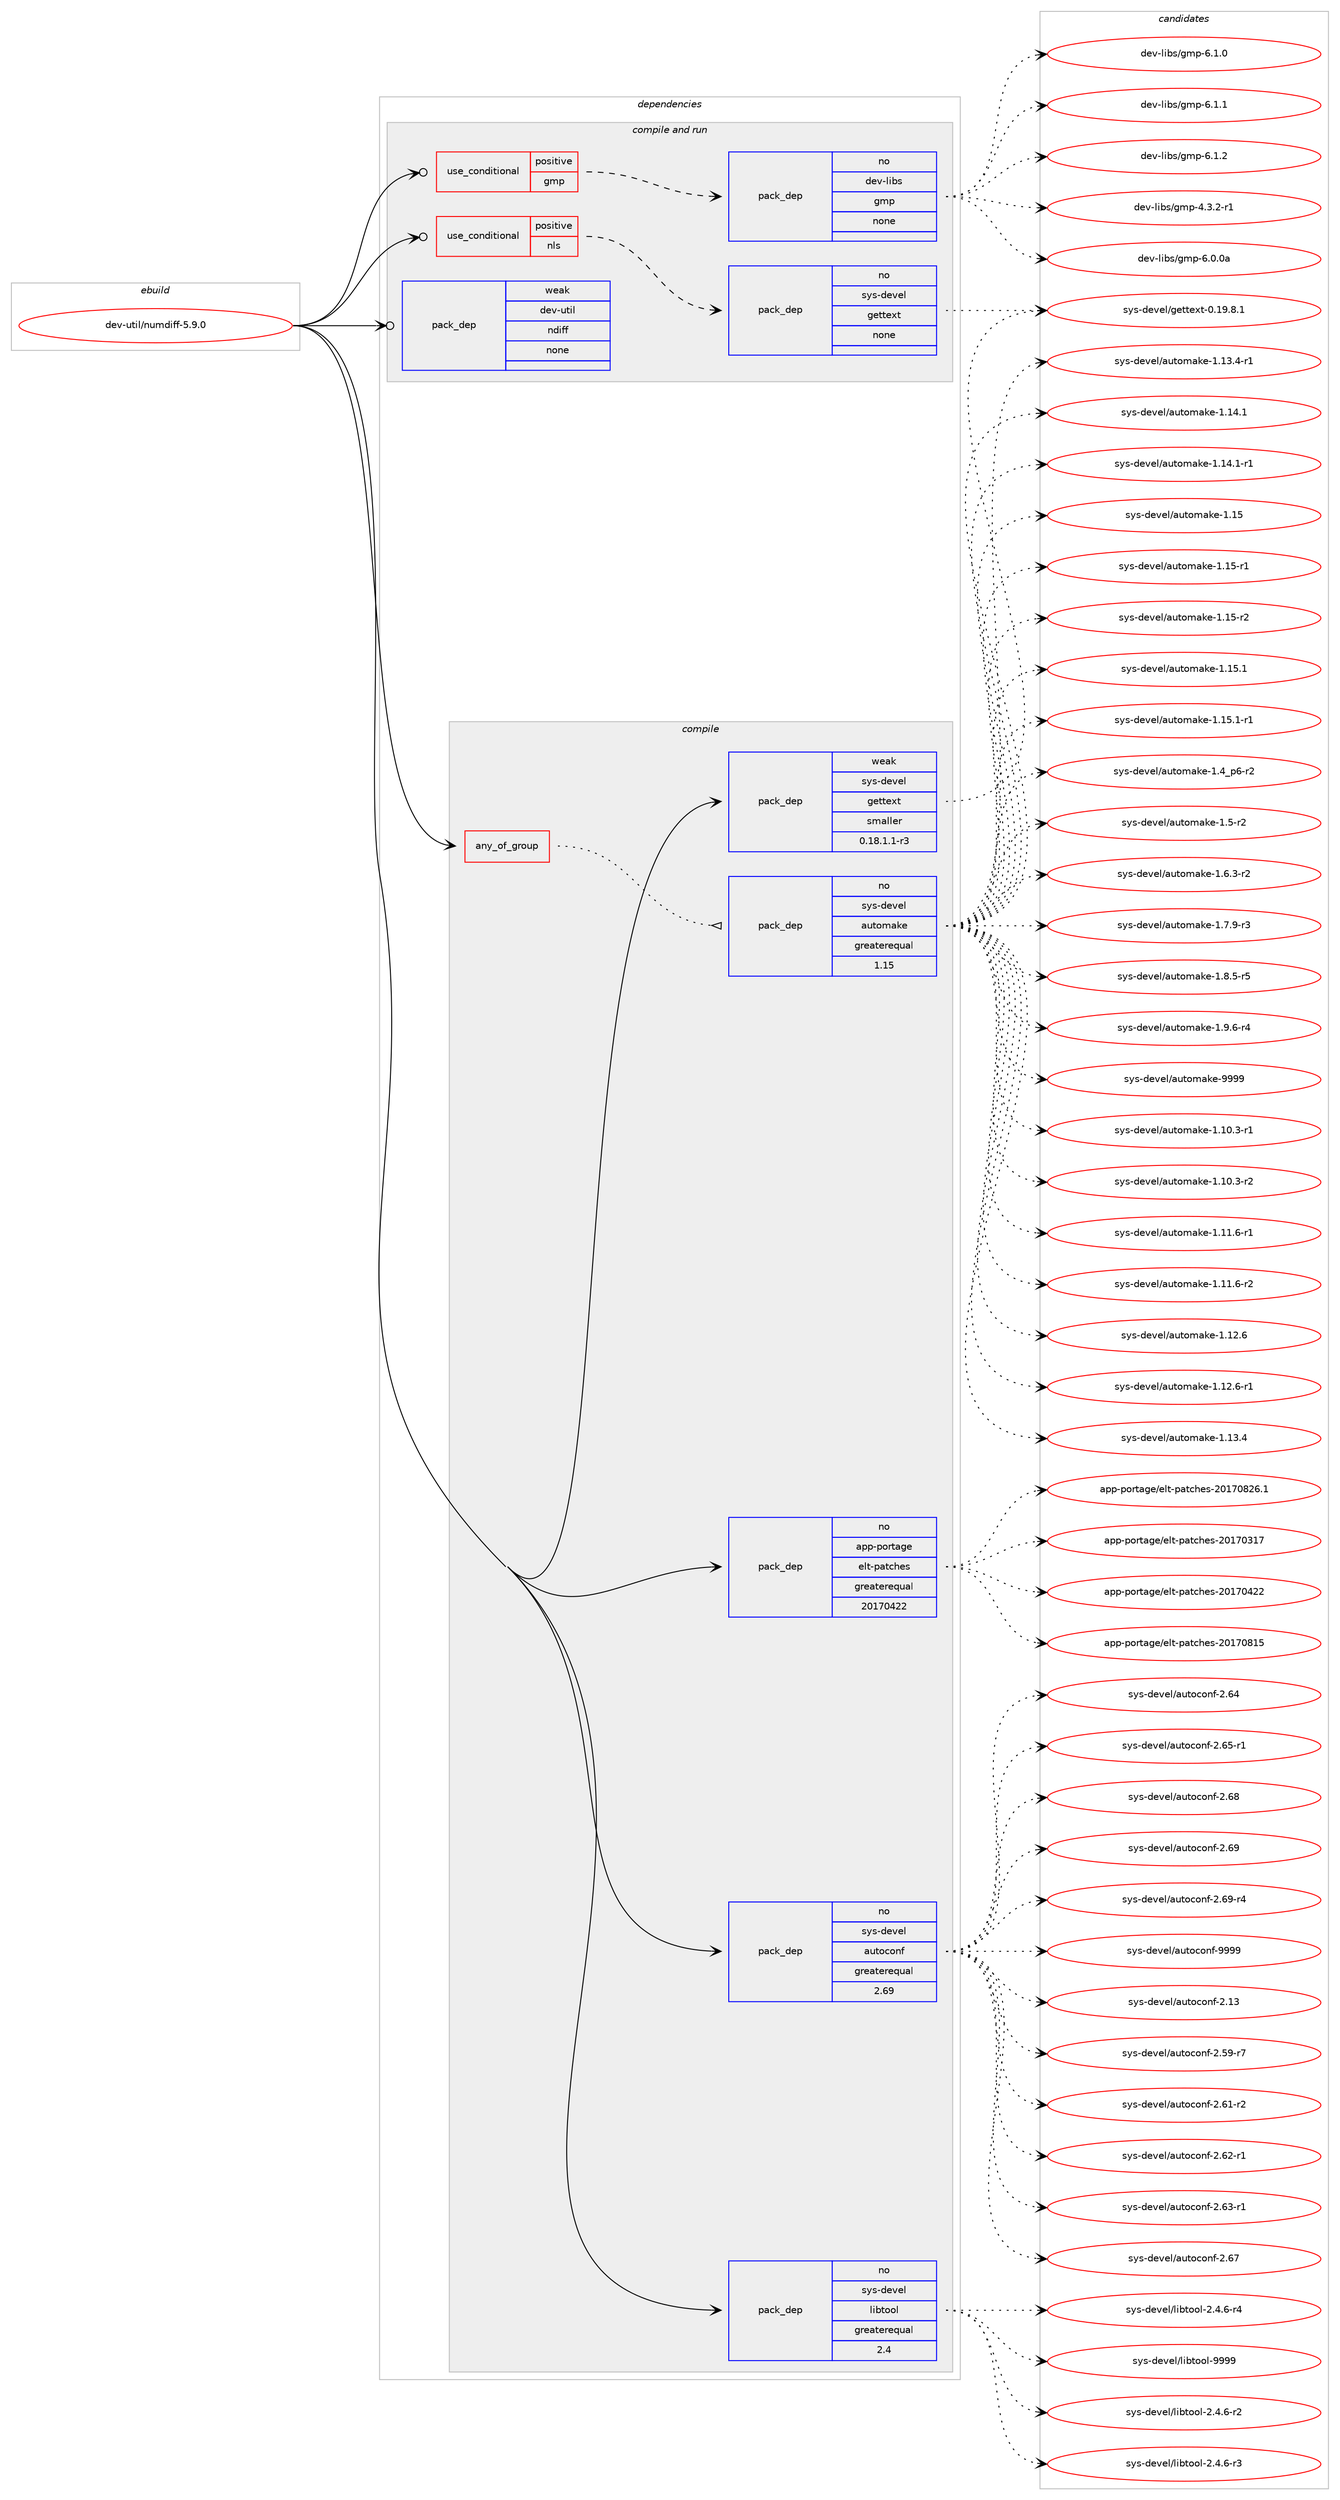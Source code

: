 digraph prolog {

# *************
# Graph options
# *************

newrank=true;
concentrate=true;
compound=true;
graph [rankdir=LR,fontname=Helvetica,fontsize=10,ranksep=1.5];#, ranksep=2.5, nodesep=0.2];
edge  [arrowhead=vee];
node  [fontname=Helvetica,fontsize=10];

# **********
# The ebuild
# **********

subgraph cluster_leftcol {
color=gray;
rank=same;
label=<<i>ebuild</i>>;
id [label="dev-util/numdiff-5.9.0", color=red, width=4, href="../dev-util/numdiff-5.9.0.svg"];
}

# ****************
# The dependencies
# ****************

subgraph cluster_midcol {
color=gray;
label=<<i>dependencies</i>>;
subgraph cluster_compile {
fillcolor="#eeeeee";
style=filled;
label=<<i>compile</i>>;
subgraph any4217 {
dependency287447 [label=<<TABLE BORDER="0" CELLBORDER="1" CELLSPACING="0" CELLPADDING="4"><TR><TD CELLPADDING="10">any_of_group</TD></TR></TABLE>>, shape=none, color=red];subgraph pack204678 {
dependency287448 [label=<<TABLE BORDER="0" CELLBORDER="1" CELLSPACING="0" CELLPADDING="4" WIDTH="220"><TR><TD ROWSPAN="6" CELLPADDING="30">pack_dep</TD></TR><TR><TD WIDTH="110">no</TD></TR><TR><TD>sys-devel</TD></TR><TR><TD>automake</TD></TR><TR><TD>greaterequal</TD></TR><TR><TD>1.15</TD></TR></TABLE>>, shape=none, color=blue];
}
dependency287447:e -> dependency287448:w [weight=20,style="dotted",arrowhead="oinv"];
}
id:e -> dependency287447:w [weight=20,style="solid",arrowhead="vee"];
subgraph pack204679 {
dependency287449 [label=<<TABLE BORDER="0" CELLBORDER="1" CELLSPACING="0" CELLPADDING="4" WIDTH="220"><TR><TD ROWSPAN="6" CELLPADDING="30">pack_dep</TD></TR><TR><TD WIDTH="110">no</TD></TR><TR><TD>app-portage</TD></TR><TR><TD>elt-patches</TD></TR><TR><TD>greaterequal</TD></TR><TR><TD>20170422</TD></TR></TABLE>>, shape=none, color=blue];
}
id:e -> dependency287449:w [weight=20,style="solid",arrowhead="vee"];
subgraph pack204680 {
dependency287450 [label=<<TABLE BORDER="0" CELLBORDER="1" CELLSPACING="0" CELLPADDING="4" WIDTH="220"><TR><TD ROWSPAN="6" CELLPADDING="30">pack_dep</TD></TR><TR><TD WIDTH="110">no</TD></TR><TR><TD>sys-devel</TD></TR><TR><TD>autoconf</TD></TR><TR><TD>greaterequal</TD></TR><TR><TD>2.69</TD></TR></TABLE>>, shape=none, color=blue];
}
id:e -> dependency287450:w [weight=20,style="solid",arrowhead="vee"];
subgraph pack204681 {
dependency287451 [label=<<TABLE BORDER="0" CELLBORDER="1" CELLSPACING="0" CELLPADDING="4" WIDTH="220"><TR><TD ROWSPAN="6" CELLPADDING="30">pack_dep</TD></TR><TR><TD WIDTH="110">no</TD></TR><TR><TD>sys-devel</TD></TR><TR><TD>libtool</TD></TR><TR><TD>greaterequal</TD></TR><TR><TD>2.4</TD></TR></TABLE>>, shape=none, color=blue];
}
id:e -> dependency287451:w [weight=20,style="solid",arrowhead="vee"];
subgraph pack204682 {
dependency287452 [label=<<TABLE BORDER="0" CELLBORDER="1" CELLSPACING="0" CELLPADDING="4" WIDTH="220"><TR><TD ROWSPAN="6" CELLPADDING="30">pack_dep</TD></TR><TR><TD WIDTH="110">weak</TD></TR><TR><TD>sys-devel</TD></TR><TR><TD>gettext</TD></TR><TR><TD>smaller</TD></TR><TR><TD>0.18.1.1-r3</TD></TR></TABLE>>, shape=none, color=blue];
}
id:e -> dependency287452:w [weight=20,style="solid",arrowhead="vee"];
}
subgraph cluster_compileandrun {
fillcolor="#eeeeee";
style=filled;
label=<<i>compile and run</i>>;
subgraph cond78500 {
dependency287453 [label=<<TABLE BORDER="0" CELLBORDER="1" CELLSPACING="0" CELLPADDING="4"><TR><TD ROWSPAN="3" CELLPADDING="10">use_conditional</TD></TR><TR><TD>positive</TD></TR><TR><TD>gmp</TD></TR></TABLE>>, shape=none, color=red];
subgraph pack204683 {
dependency287454 [label=<<TABLE BORDER="0" CELLBORDER="1" CELLSPACING="0" CELLPADDING="4" WIDTH="220"><TR><TD ROWSPAN="6" CELLPADDING="30">pack_dep</TD></TR><TR><TD WIDTH="110">no</TD></TR><TR><TD>dev-libs</TD></TR><TR><TD>gmp</TD></TR><TR><TD>none</TD></TR><TR><TD></TD></TR></TABLE>>, shape=none, color=blue];
}
dependency287453:e -> dependency287454:w [weight=20,style="dashed",arrowhead="vee"];
}
id:e -> dependency287453:w [weight=20,style="solid",arrowhead="odotvee"];
subgraph cond78501 {
dependency287455 [label=<<TABLE BORDER="0" CELLBORDER="1" CELLSPACING="0" CELLPADDING="4"><TR><TD ROWSPAN="3" CELLPADDING="10">use_conditional</TD></TR><TR><TD>positive</TD></TR><TR><TD>nls</TD></TR></TABLE>>, shape=none, color=red];
subgraph pack204684 {
dependency287456 [label=<<TABLE BORDER="0" CELLBORDER="1" CELLSPACING="0" CELLPADDING="4" WIDTH="220"><TR><TD ROWSPAN="6" CELLPADDING="30">pack_dep</TD></TR><TR><TD WIDTH="110">no</TD></TR><TR><TD>sys-devel</TD></TR><TR><TD>gettext</TD></TR><TR><TD>none</TD></TR><TR><TD></TD></TR></TABLE>>, shape=none, color=blue];
}
dependency287455:e -> dependency287456:w [weight=20,style="dashed",arrowhead="vee"];
}
id:e -> dependency287455:w [weight=20,style="solid",arrowhead="odotvee"];
subgraph pack204685 {
dependency287457 [label=<<TABLE BORDER="0" CELLBORDER="1" CELLSPACING="0" CELLPADDING="4" WIDTH="220"><TR><TD ROWSPAN="6" CELLPADDING="30">pack_dep</TD></TR><TR><TD WIDTH="110">weak</TD></TR><TR><TD>dev-util</TD></TR><TR><TD>ndiff</TD></TR><TR><TD>none</TD></TR><TR><TD></TD></TR></TABLE>>, shape=none, color=blue];
}
id:e -> dependency287457:w [weight=20,style="solid",arrowhead="odotvee"];
}
subgraph cluster_run {
fillcolor="#eeeeee";
style=filled;
label=<<i>run</i>>;
}
}

# **************
# The candidates
# **************

subgraph cluster_choices {
rank=same;
color=gray;
label=<<i>candidates</i>>;

subgraph choice204678 {
color=black;
nodesep=1;
choice11512111545100101118101108479711711611110997107101454946494846514511449 [label="sys-devel/automake-1.10.3-r1", color=red, width=4,href="../sys-devel/automake-1.10.3-r1.svg"];
choice11512111545100101118101108479711711611110997107101454946494846514511450 [label="sys-devel/automake-1.10.3-r2", color=red, width=4,href="../sys-devel/automake-1.10.3-r2.svg"];
choice11512111545100101118101108479711711611110997107101454946494946544511449 [label="sys-devel/automake-1.11.6-r1", color=red, width=4,href="../sys-devel/automake-1.11.6-r1.svg"];
choice11512111545100101118101108479711711611110997107101454946494946544511450 [label="sys-devel/automake-1.11.6-r2", color=red, width=4,href="../sys-devel/automake-1.11.6-r2.svg"];
choice1151211154510010111810110847971171161111099710710145494649504654 [label="sys-devel/automake-1.12.6", color=red, width=4,href="../sys-devel/automake-1.12.6.svg"];
choice11512111545100101118101108479711711611110997107101454946495046544511449 [label="sys-devel/automake-1.12.6-r1", color=red, width=4,href="../sys-devel/automake-1.12.6-r1.svg"];
choice1151211154510010111810110847971171161111099710710145494649514652 [label="sys-devel/automake-1.13.4", color=red, width=4,href="../sys-devel/automake-1.13.4.svg"];
choice11512111545100101118101108479711711611110997107101454946495146524511449 [label="sys-devel/automake-1.13.4-r1", color=red, width=4,href="../sys-devel/automake-1.13.4-r1.svg"];
choice1151211154510010111810110847971171161111099710710145494649524649 [label="sys-devel/automake-1.14.1", color=red, width=4,href="../sys-devel/automake-1.14.1.svg"];
choice11512111545100101118101108479711711611110997107101454946495246494511449 [label="sys-devel/automake-1.14.1-r1", color=red, width=4,href="../sys-devel/automake-1.14.1-r1.svg"];
choice115121115451001011181011084797117116111109971071014549464953 [label="sys-devel/automake-1.15", color=red, width=4,href="../sys-devel/automake-1.15.svg"];
choice1151211154510010111810110847971171161111099710710145494649534511449 [label="sys-devel/automake-1.15-r1", color=red, width=4,href="../sys-devel/automake-1.15-r1.svg"];
choice1151211154510010111810110847971171161111099710710145494649534511450 [label="sys-devel/automake-1.15-r2", color=red, width=4,href="../sys-devel/automake-1.15-r2.svg"];
choice1151211154510010111810110847971171161111099710710145494649534649 [label="sys-devel/automake-1.15.1", color=red, width=4,href="../sys-devel/automake-1.15.1.svg"];
choice11512111545100101118101108479711711611110997107101454946495346494511449 [label="sys-devel/automake-1.15.1-r1", color=red, width=4,href="../sys-devel/automake-1.15.1-r1.svg"];
choice115121115451001011181011084797117116111109971071014549465295112544511450 [label="sys-devel/automake-1.4_p6-r2", color=red, width=4,href="../sys-devel/automake-1.4_p6-r2.svg"];
choice11512111545100101118101108479711711611110997107101454946534511450 [label="sys-devel/automake-1.5-r2", color=red, width=4,href="../sys-devel/automake-1.5-r2.svg"];
choice115121115451001011181011084797117116111109971071014549465446514511450 [label="sys-devel/automake-1.6.3-r2", color=red, width=4,href="../sys-devel/automake-1.6.3-r2.svg"];
choice115121115451001011181011084797117116111109971071014549465546574511451 [label="sys-devel/automake-1.7.9-r3", color=red, width=4,href="../sys-devel/automake-1.7.9-r3.svg"];
choice115121115451001011181011084797117116111109971071014549465646534511453 [label="sys-devel/automake-1.8.5-r5", color=red, width=4,href="../sys-devel/automake-1.8.5-r5.svg"];
choice115121115451001011181011084797117116111109971071014549465746544511452 [label="sys-devel/automake-1.9.6-r4", color=red, width=4,href="../sys-devel/automake-1.9.6-r4.svg"];
choice115121115451001011181011084797117116111109971071014557575757 [label="sys-devel/automake-9999", color=red, width=4,href="../sys-devel/automake-9999.svg"];
dependency287448:e -> choice11512111545100101118101108479711711611110997107101454946494846514511449:w [style=dotted,weight="100"];
dependency287448:e -> choice11512111545100101118101108479711711611110997107101454946494846514511450:w [style=dotted,weight="100"];
dependency287448:e -> choice11512111545100101118101108479711711611110997107101454946494946544511449:w [style=dotted,weight="100"];
dependency287448:e -> choice11512111545100101118101108479711711611110997107101454946494946544511450:w [style=dotted,weight="100"];
dependency287448:e -> choice1151211154510010111810110847971171161111099710710145494649504654:w [style=dotted,weight="100"];
dependency287448:e -> choice11512111545100101118101108479711711611110997107101454946495046544511449:w [style=dotted,weight="100"];
dependency287448:e -> choice1151211154510010111810110847971171161111099710710145494649514652:w [style=dotted,weight="100"];
dependency287448:e -> choice11512111545100101118101108479711711611110997107101454946495146524511449:w [style=dotted,weight="100"];
dependency287448:e -> choice1151211154510010111810110847971171161111099710710145494649524649:w [style=dotted,weight="100"];
dependency287448:e -> choice11512111545100101118101108479711711611110997107101454946495246494511449:w [style=dotted,weight="100"];
dependency287448:e -> choice115121115451001011181011084797117116111109971071014549464953:w [style=dotted,weight="100"];
dependency287448:e -> choice1151211154510010111810110847971171161111099710710145494649534511449:w [style=dotted,weight="100"];
dependency287448:e -> choice1151211154510010111810110847971171161111099710710145494649534511450:w [style=dotted,weight="100"];
dependency287448:e -> choice1151211154510010111810110847971171161111099710710145494649534649:w [style=dotted,weight="100"];
dependency287448:e -> choice11512111545100101118101108479711711611110997107101454946495346494511449:w [style=dotted,weight="100"];
dependency287448:e -> choice115121115451001011181011084797117116111109971071014549465295112544511450:w [style=dotted,weight="100"];
dependency287448:e -> choice11512111545100101118101108479711711611110997107101454946534511450:w [style=dotted,weight="100"];
dependency287448:e -> choice115121115451001011181011084797117116111109971071014549465446514511450:w [style=dotted,weight="100"];
dependency287448:e -> choice115121115451001011181011084797117116111109971071014549465546574511451:w [style=dotted,weight="100"];
dependency287448:e -> choice115121115451001011181011084797117116111109971071014549465646534511453:w [style=dotted,weight="100"];
dependency287448:e -> choice115121115451001011181011084797117116111109971071014549465746544511452:w [style=dotted,weight="100"];
dependency287448:e -> choice115121115451001011181011084797117116111109971071014557575757:w [style=dotted,weight="100"];
}
subgraph choice204679 {
color=black;
nodesep=1;
choice97112112451121111141169710310147101108116451129711699104101115455048495548514955 [label="app-portage/elt-patches-20170317", color=red, width=4,href="../app-portage/elt-patches-20170317.svg"];
choice97112112451121111141169710310147101108116451129711699104101115455048495548525050 [label="app-portage/elt-patches-20170422", color=red, width=4,href="../app-portage/elt-patches-20170422.svg"];
choice97112112451121111141169710310147101108116451129711699104101115455048495548564953 [label="app-portage/elt-patches-20170815", color=red, width=4,href="../app-portage/elt-patches-20170815.svg"];
choice971121124511211111411697103101471011081164511297116991041011154550484955485650544649 [label="app-portage/elt-patches-20170826.1", color=red, width=4,href="../app-portage/elt-patches-20170826.1.svg"];
dependency287449:e -> choice97112112451121111141169710310147101108116451129711699104101115455048495548514955:w [style=dotted,weight="100"];
dependency287449:e -> choice97112112451121111141169710310147101108116451129711699104101115455048495548525050:w [style=dotted,weight="100"];
dependency287449:e -> choice97112112451121111141169710310147101108116451129711699104101115455048495548564953:w [style=dotted,weight="100"];
dependency287449:e -> choice971121124511211111411697103101471011081164511297116991041011154550484955485650544649:w [style=dotted,weight="100"];
}
subgraph choice204680 {
color=black;
nodesep=1;
choice115121115451001011181011084797117116111991111101024550464951 [label="sys-devel/autoconf-2.13", color=red, width=4,href="../sys-devel/autoconf-2.13.svg"];
choice1151211154510010111810110847971171161119911111010245504653574511455 [label="sys-devel/autoconf-2.59-r7", color=red, width=4,href="../sys-devel/autoconf-2.59-r7.svg"];
choice1151211154510010111810110847971171161119911111010245504654494511450 [label="sys-devel/autoconf-2.61-r2", color=red, width=4,href="../sys-devel/autoconf-2.61-r2.svg"];
choice1151211154510010111810110847971171161119911111010245504654504511449 [label="sys-devel/autoconf-2.62-r1", color=red, width=4,href="../sys-devel/autoconf-2.62-r1.svg"];
choice1151211154510010111810110847971171161119911111010245504654514511449 [label="sys-devel/autoconf-2.63-r1", color=red, width=4,href="../sys-devel/autoconf-2.63-r1.svg"];
choice115121115451001011181011084797117116111991111101024550465452 [label="sys-devel/autoconf-2.64", color=red, width=4,href="../sys-devel/autoconf-2.64.svg"];
choice1151211154510010111810110847971171161119911111010245504654534511449 [label="sys-devel/autoconf-2.65-r1", color=red, width=4,href="../sys-devel/autoconf-2.65-r1.svg"];
choice115121115451001011181011084797117116111991111101024550465455 [label="sys-devel/autoconf-2.67", color=red, width=4,href="../sys-devel/autoconf-2.67.svg"];
choice115121115451001011181011084797117116111991111101024550465456 [label="sys-devel/autoconf-2.68", color=red, width=4,href="../sys-devel/autoconf-2.68.svg"];
choice115121115451001011181011084797117116111991111101024550465457 [label="sys-devel/autoconf-2.69", color=red, width=4,href="../sys-devel/autoconf-2.69.svg"];
choice1151211154510010111810110847971171161119911111010245504654574511452 [label="sys-devel/autoconf-2.69-r4", color=red, width=4,href="../sys-devel/autoconf-2.69-r4.svg"];
choice115121115451001011181011084797117116111991111101024557575757 [label="sys-devel/autoconf-9999", color=red, width=4,href="../sys-devel/autoconf-9999.svg"];
dependency287450:e -> choice115121115451001011181011084797117116111991111101024550464951:w [style=dotted,weight="100"];
dependency287450:e -> choice1151211154510010111810110847971171161119911111010245504653574511455:w [style=dotted,weight="100"];
dependency287450:e -> choice1151211154510010111810110847971171161119911111010245504654494511450:w [style=dotted,weight="100"];
dependency287450:e -> choice1151211154510010111810110847971171161119911111010245504654504511449:w [style=dotted,weight="100"];
dependency287450:e -> choice1151211154510010111810110847971171161119911111010245504654514511449:w [style=dotted,weight="100"];
dependency287450:e -> choice115121115451001011181011084797117116111991111101024550465452:w [style=dotted,weight="100"];
dependency287450:e -> choice1151211154510010111810110847971171161119911111010245504654534511449:w [style=dotted,weight="100"];
dependency287450:e -> choice115121115451001011181011084797117116111991111101024550465455:w [style=dotted,weight="100"];
dependency287450:e -> choice115121115451001011181011084797117116111991111101024550465456:w [style=dotted,weight="100"];
dependency287450:e -> choice115121115451001011181011084797117116111991111101024550465457:w [style=dotted,weight="100"];
dependency287450:e -> choice1151211154510010111810110847971171161119911111010245504654574511452:w [style=dotted,weight="100"];
dependency287450:e -> choice115121115451001011181011084797117116111991111101024557575757:w [style=dotted,weight="100"];
}
subgraph choice204681 {
color=black;
nodesep=1;
choice1151211154510010111810110847108105981161111111084550465246544511450 [label="sys-devel/libtool-2.4.6-r2", color=red, width=4,href="../sys-devel/libtool-2.4.6-r2.svg"];
choice1151211154510010111810110847108105981161111111084550465246544511451 [label="sys-devel/libtool-2.4.6-r3", color=red, width=4,href="../sys-devel/libtool-2.4.6-r3.svg"];
choice1151211154510010111810110847108105981161111111084550465246544511452 [label="sys-devel/libtool-2.4.6-r4", color=red, width=4,href="../sys-devel/libtool-2.4.6-r4.svg"];
choice1151211154510010111810110847108105981161111111084557575757 [label="sys-devel/libtool-9999", color=red, width=4,href="../sys-devel/libtool-9999.svg"];
dependency287451:e -> choice1151211154510010111810110847108105981161111111084550465246544511450:w [style=dotted,weight="100"];
dependency287451:e -> choice1151211154510010111810110847108105981161111111084550465246544511451:w [style=dotted,weight="100"];
dependency287451:e -> choice1151211154510010111810110847108105981161111111084550465246544511452:w [style=dotted,weight="100"];
dependency287451:e -> choice1151211154510010111810110847108105981161111111084557575757:w [style=dotted,weight="100"];
}
subgraph choice204682 {
color=black;
nodesep=1;
choice1151211154510010111810110847103101116116101120116454846495746564649 [label="sys-devel/gettext-0.19.8.1", color=red, width=4,href="../sys-devel/gettext-0.19.8.1.svg"];
dependency287452:e -> choice1151211154510010111810110847103101116116101120116454846495746564649:w [style=dotted,weight="100"];
}
subgraph choice204683 {
color=black;
nodesep=1;
choice1001011184510810598115471031091124552465146504511449 [label="dev-libs/gmp-4.3.2-r1", color=red, width=4,href="../dev-libs/gmp-4.3.2-r1.svg"];
choice10010111845108105981154710310911245544648464897 [label="dev-libs/gmp-6.0.0a", color=red, width=4,href="../dev-libs/gmp-6.0.0a.svg"];
choice100101118451081059811547103109112455446494648 [label="dev-libs/gmp-6.1.0", color=red, width=4,href="../dev-libs/gmp-6.1.0.svg"];
choice100101118451081059811547103109112455446494649 [label="dev-libs/gmp-6.1.1", color=red, width=4,href="../dev-libs/gmp-6.1.1.svg"];
choice100101118451081059811547103109112455446494650 [label="dev-libs/gmp-6.1.2", color=red, width=4,href="../dev-libs/gmp-6.1.2.svg"];
dependency287454:e -> choice1001011184510810598115471031091124552465146504511449:w [style=dotted,weight="100"];
dependency287454:e -> choice10010111845108105981154710310911245544648464897:w [style=dotted,weight="100"];
dependency287454:e -> choice100101118451081059811547103109112455446494648:w [style=dotted,weight="100"];
dependency287454:e -> choice100101118451081059811547103109112455446494649:w [style=dotted,weight="100"];
dependency287454:e -> choice100101118451081059811547103109112455446494650:w [style=dotted,weight="100"];
}
subgraph choice204684 {
color=black;
nodesep=1;
choice1151211154510010111810110847103101116116101120116454846495746564649 [label="sys-devel/gettext-0.19.8.1", color=red, width=4,href="../sys-devel/gettext-0.19.8.1.svg"];
dependency287456:e -> choice1151211154510010111810110847103101116116101120116454846495746564649:w [style=dotted,weight="100"];
}
subgraph choice204685 {
color=black;
nodesep=1;
}
}

}
